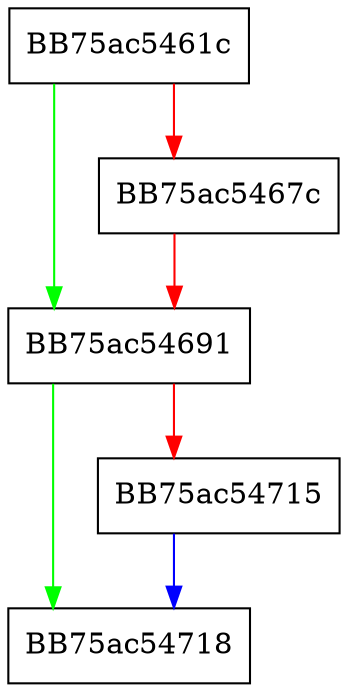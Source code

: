 digraph GetPartialCRCs {
  node [shape="box"];
  graph [splines=ortho];
  BB75ac5461c -> BB75ac54691 [color="green"];
  BB75ac5461c -> BB75ac5467c [color="red"];
  BB75ac5467c -> BB75ac54691 [color="red"];
  BB75ac54691 -> BB75ac54718 [color="green"];
  BB75ac54691 -> BB75ac54715 [color="red"];
  BB75ac54715 -> BB75ac54718 [color="blue"];
}